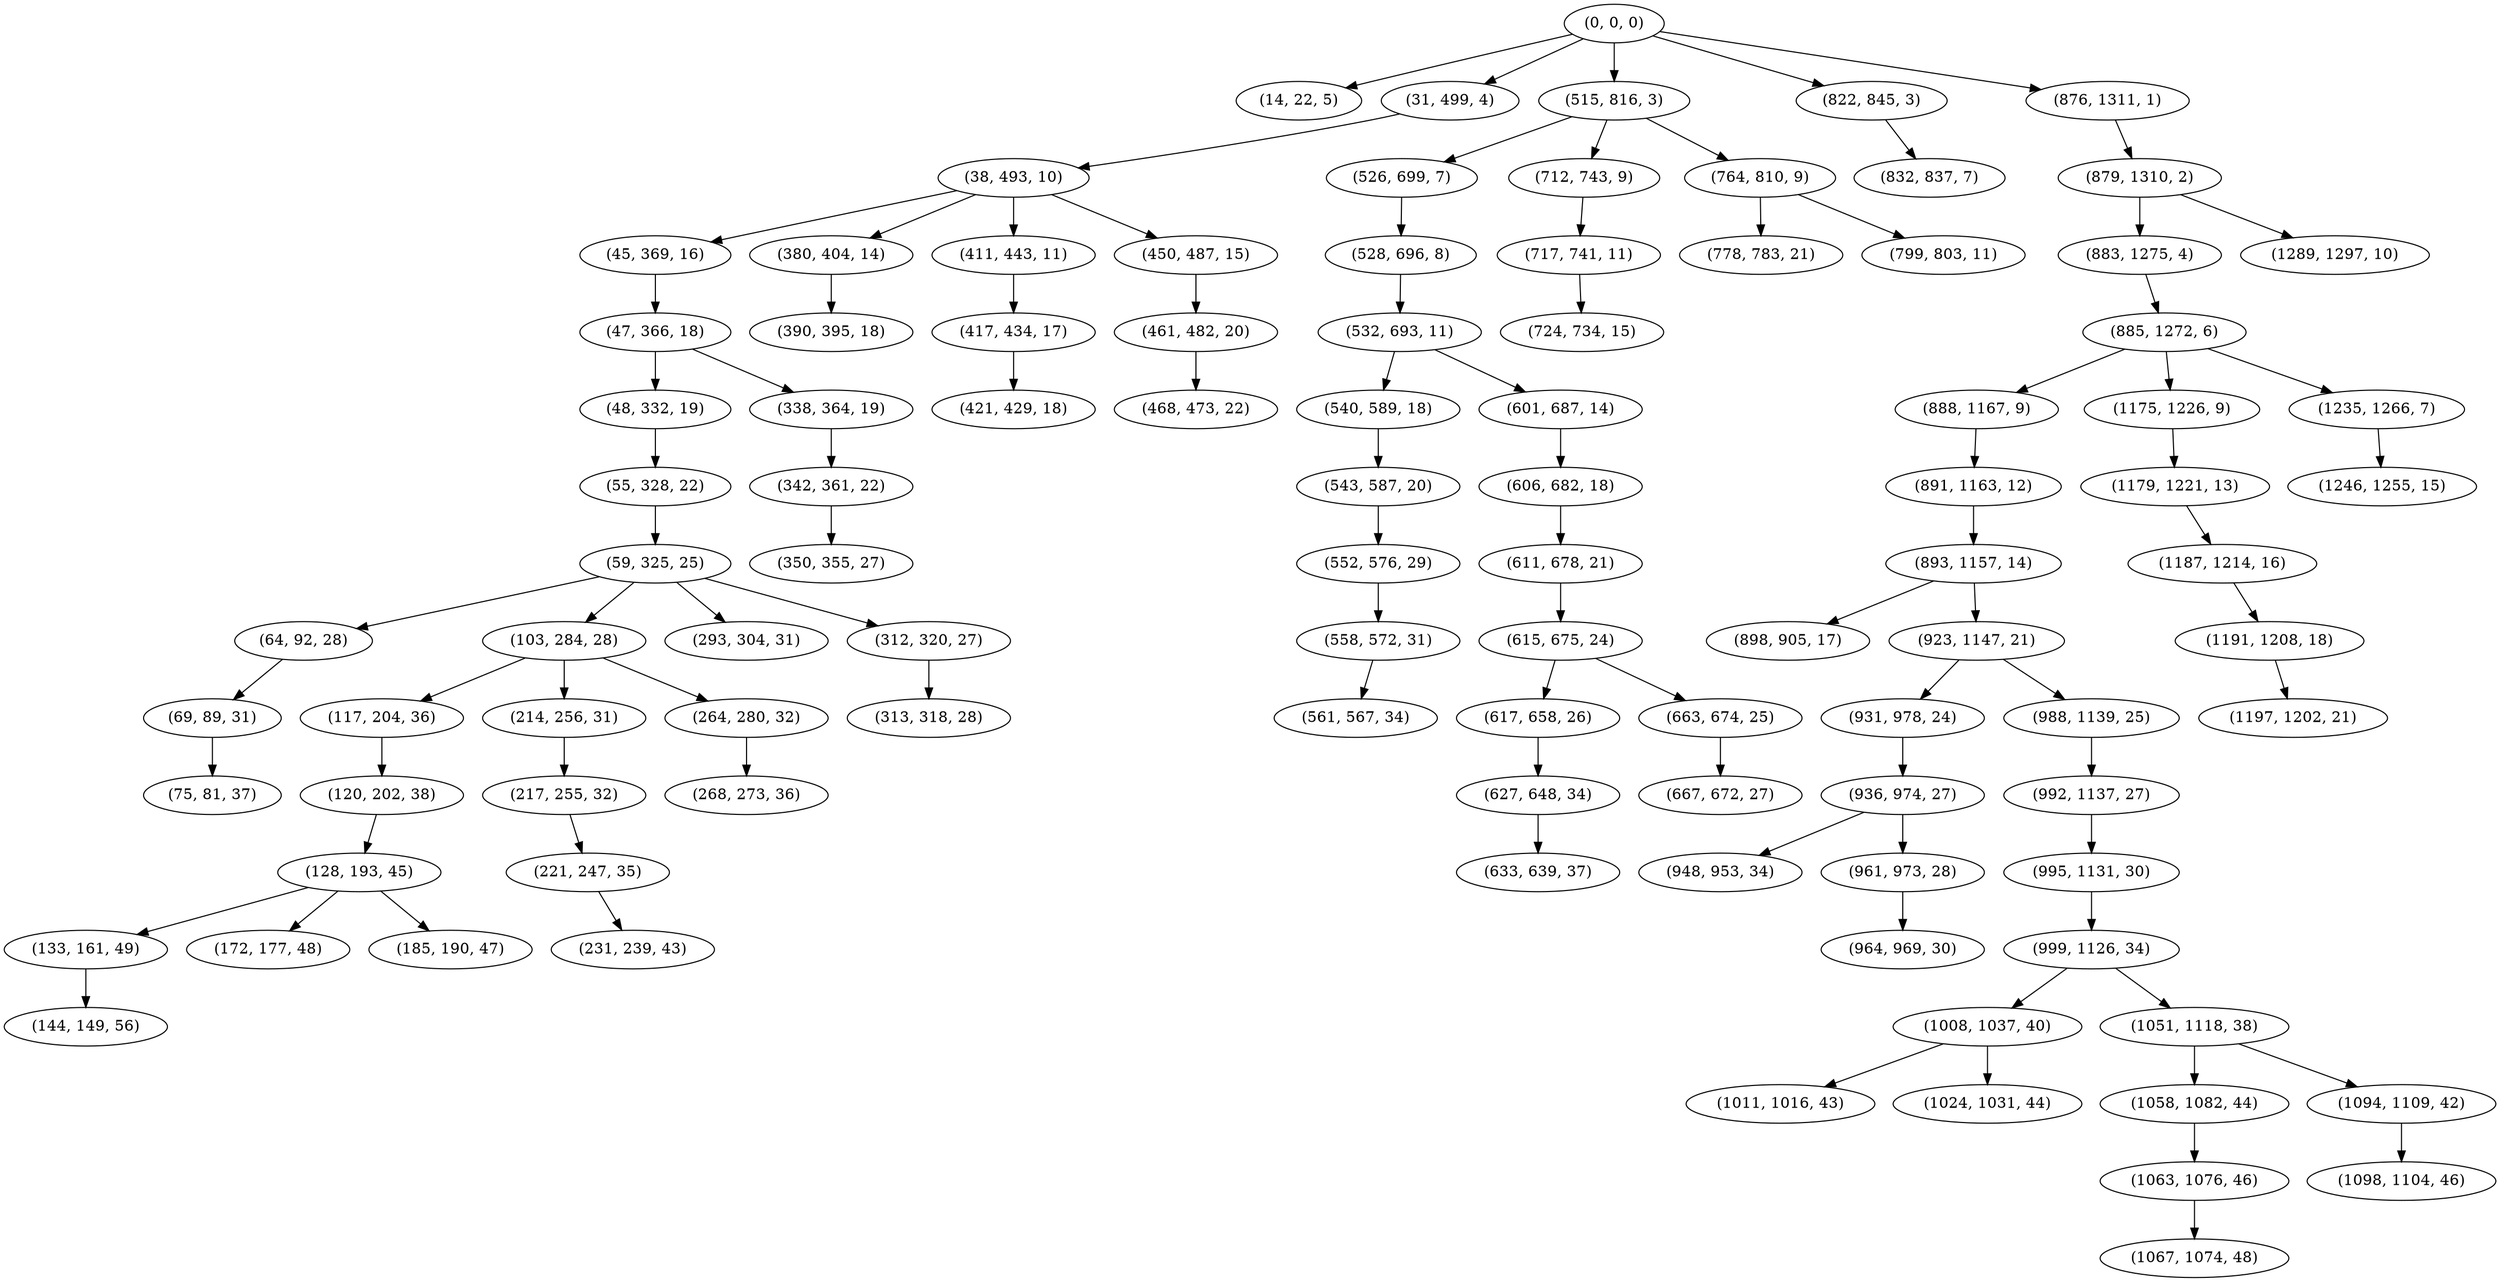 digraph tree {
    "(0, 0, 0)";
    "(14, 22, 5)";
    "(31, 499, 4)";
    "(38, 493, 10)";
    "(45, 369, 16)";
    "(47, 366, 18)";
    "(48, 332, 19)";
    "(55, 328, 22)";
    "(59, 325, 25)";
    "(64, 92, 28)";
    "(69, 89, 31)";
    "(75, 81, 37)";
    "(103, 284, 28)";
    "(117, 204, 36)";
    "(120, 202, 38)";
    "(128, 193, 45)";
    "(133, 161, 49)";
    "(144, 149, 56)";
    "(172, 177, 48)";
    "(185, 190, 47)";
    "(214, 256, 31)";
    "(217, 255, 32)";
    "(221, 247, 35)";
    "(231, 239, 43)";
    "(264, 280, 32)";
    "(268, 273, 36)";
    "(293, 304, 31)";
    "(312, 320, 27)";
    "(313, 318, 28)";
    "(338, 364, 19)";
    "(342, 361, 22)";
    "(350, 355, 27)";
    "(380, 404, 14)";
    "(390, 395, 18)";
    "(411, 443, 11)";
    "(417, 434, 17)";
    "(421, 429, 18)";
    "(450, 487, 15)";
    "(461, 482, 20)";
    "(468, 473, 22)";
    "(515, 816, 3)";
    "(526, 699, 7)";
    "(528, 696, 8)";
    "(532, 693, 11)";
    "(540, 589, 18)";
    "(543, 587, 20)";
    "(552, 576, 29)";
    "(558, 572, 31)";
    "(561, 567, 34)";
    "(601, 687, 14)";
    "(606, 682, 18)";
    "(611, 678, 21)";
    "(615, 675, 24)";
    "(617, 658, 26)";
    "(627, 648, 34)";
    "(633, 639, 37)";
    "(663, 674, 25)";
    "(667, 672, 27)";
    "(712, 743, 9)";
    "(717, 741, 11)";
    "(724, 734, 15)";
    "(764, 810, 9)";
    "(778, 783, 21)";
    "(799, 803, 11)";
    "(822, 845, 3)";
    "(832, 837, 7)";
    "(876, 1311, 1)";
    "(879, 1310, 2)";
    "(883, 1275, 4)";
    "(885, 1272, 6)";
    "(888, 1167, 9)";
    "(891, 1163, 12)";
    "(893, 1157, 14)";
    "(898, 905, 17)";
    "(923, 1147, 21)";
    "(931, 978, 24)";
    "(936, 974, 27)";
    "(948, 953, 34)";
    "(961, 973, 28)";
    "(964, 969, 30)";
    "(988, 1139, 25)";
    "(992, 1137, 27)";
    "(995, 1131, 30)";
    "(999, 1126, 34)";
    "(1008, 1037, 40)";
    "(1011, 1016, 43)";
    "(1024, 1031, 44)";
    "(1051, 1118, 38)";
    "(1058, 1082, 44)";
    "(1063, 1076, 46)";
    "(1067, 1074, 48)";
    "(1094, 1109, 42)";
    "(1098, 1104, 46)";
    "(1175, 1226, 9)";
    "(1179, 1221, 13)";
    "(1187, 1214, 16)";
    "(1191, 1208, 18)";
    "(1197, 1202, 21)";
    "(1235, 1266, 7)";
    "(1246, 1255, 15)";
    "(1289, 1297, 10)";
    "(0, 0, 0)" -> "(14, 22, 5)";
    "(0, 0, 0)" -> "(31, 499, 4)";
    "(0, 0, 0)" -> "(515, 816, 3)";
    "(0, 0, 0)" -> "(822, 845, 3)";
    "(0, 0, 0)" -> "(876, 1311, 1)";
    "(31, 499, 4)" -> "(38, 493, 10)";
    "(38, 493, 10)" -> "(45, 369, 16)";
    "(38, 493, 10)" -> "(380, 404, 14)";
    "(38, 493, 10)" -> "(411, 443, 11)";
    "(38, 493, 10)" -> "(450, 487, 15)";
    "(45, 369, 16)" -> "(47, 366, 18)";
    "(47, 366, 18)" -> "(48, 332, 19)";
    "(47, 366, 18)" -> "(338, 364, 19)";
    "(48, 332, 19)" -> "(55, 328, 22)";
    "(55, 328, 22)" -> "(59, 325, 25)";
    "(59, 325, 25)" -> "(64, 92, 28)";
    "(59, 325, 25)" -> "(103, 284, 28)";
    "(59, 325, 25)" -> "(293, 304, 31)";
    "(59, 325, 25)" -> "(312, 320, 27)";
    "(64, 92, 28)" -> "(69, 89, 31)";
    "(69, 89, 31)" -> "(75, 81, 37)";
    "(103, 284, 28)" -> "(117, 204, 36)";
    "(103, 284, 28)" -> "(214, 256, 31)";
    "(103, 284, 28)" -> "(264, 280, 32)";
    "(117, 204, 36)" -> "(120, 202, 38)";
    "(120, 202, 38)" -> "(128, 193, 45)";
    "(128, 193, 45)" -> "(133, 161, 49)";
    "(128, 193, 45)" -> "(172, 177, 48)";
    "(128, 193, 45)" -> "(185, 190, 47)";
    "(133, 161, 49)" -> "(144, 149, 56)";
    "(214, 256, 31)" -> "(217, 255, 32)";
    "(217, 255, 32)" -> "(221, 247, 35)";
    "(221, 247, 35)" -> "(231, 239, 43)";
    "(264, 280, 32)" -> "(268, 273, 36)";
    "(312, 320, 27)" -> "(313, 318, 28)";
    "(338, 364, 19)" -> "(342, 361, 22)";
    "(342, 361, 22)" -> "(350, 355, 27)";
    "(380, 404, 14)" -> "(390, 395, 18)";
    "(411, 443, 11)" -> "(417, 434, 17)";
    "(417, 434, 17)" -> "(421, 429, 18)";
    "(450, 487, 15)" -> "(461, 482, 20)";
    "(461, 482, 20)" -> "(468, 473, 22)";
    "(515, 816, 3)" -> "(526, 699, 7)";
    "(515, 816, 3)" -> "(712, 743, 9)";
    "(515, 816, 3)" -> "(764, 810, 9)";
    "(526, 699, 7)" -> "(528, 696, 8)";
    "(528, 696, 8)" -> "(532, 693, 11)";
    "(532, 693, 11)" -> "(540, 589, 18)";
    "(532, 693, 11)" -> "(601, 687, 14)";
    "(540, 589, 18)" -> "(543, 587, 20)";
    "(543, 587, 20)" -> "(552, 576, 29)";
    "(552, 576, 29)" -> "(558, 572, 31)";
    "(558, 572, 31)" -> "(561, 567, 34)";
    "(601, 687, 14)" -> "(606, 682, 18)";
    "(606, 682, 18)" -> "(611, 678, 21)";
    "(611, 678, 21)" -> "(615, 675, 24)";
    "(615, 675, 24)" -> "(617, 658, 26)";
    "(615, 675, 24)" -> "(663, 674, 25)";
    "(617, 658, 26)" -> "(627, 648, 34)";
    "(627, 648, 34)" -> "(633, 639, 37)";
    "(663, 674, 25)" -> "(667, 672, 27)";
    "(712, 743, 9)" -> "(717, 741, 11)";
    "(717, 741, 11)" -> "(724, 734, 15)";
    "(764, 810, 9)" -> "(778, 783, 21)";
    "(764, 810, 9)" -> "(799, 803, 11)";
    "(822, 845, 3)" -> "(832, 837, 7)";
    "(876, 1311, 1)" -> "(879, 1310, 2)";
    "(879, 1310, 2)" -> "(883, 1275, 4)";
    "(879, 1310, 2)" -> "(1289, 1297, 10)";
    "(883, 1275, 4)" -> "(885, 1272, 6)";
    "(885, 1272, 6)" -> "(888, 1167, 9)";
    "(885, 1272, 6)" -> "(1175, 1226, 9)";
    "(885, 1272, 6)" -> "(1235, 1266, 7)";
    "(888, 1167, 9)" -> "(891, 1163, 12)";
    "(891, 1163, 12)" -> "(893, 1157, 14)";
    "(893, 1157, 14)" -> "(898, 905, 17)";
    "(893, 1157, 14)" -> "(923, 1147, 21)";
    "(923, 1147, 21)" -> "(931, 978, 24)";
    "(923, 1147, 21)" -> "(988, 1139, 25)";
    "(931, 978, 24)" -> "(936, 974, 27)";
    "(936, 974, 27)" -> "(948, 953, 34)";
    "(936, 974, 27)" -> "(961, 973, 28)";
    "(961, 973, 28)" -> "(964, 969, 30)";
    "(988, 1139, 25)" -> "(992, 1137, 27)";
    "(992, 1137, 27)" -> "(995, 1131, 30)";
    "(995, 1131, 30)" -> "(999, 1126, 34)";
    "(999, 1126, 34)" -> "(1008, 1037, 40)";
    "(999, 1126, 34)" -> "(1051, 1118, 38)";
    "(1008, 1037, 40)" -> "(1011, 1016, 43)";
    "(1008, 1037, 40)" -> "(1024, 1031, 44)";
    "(1051, 1118, 38)" -> "(1058, 1082, 44)";
    "(1051, 1118, 38)" -> "(1094, 1109, 42)";
    "(1058, 1082, 44)" -> "(1063, 1076, 46)";
    "(1063, 1076, 46)" -> "(1067, 1074, 48)";
    "(1094, 1109, 42)" -> "(1098, 1104, 46)";
    "(1175, 1226, 9)" -> "(1179, 1221, 13)";
    "(1179, 1221, 13)" -> "(1187, 1214, 16)";
    "(1187, 1214, 16)" -> "(1191, 1208, 18)";
    "(1191, 1208, 18)" -> "(1197, 1202, 21)";
    "(1235, 1266, 7)" -> "(1246, 1255, 15)";
}
